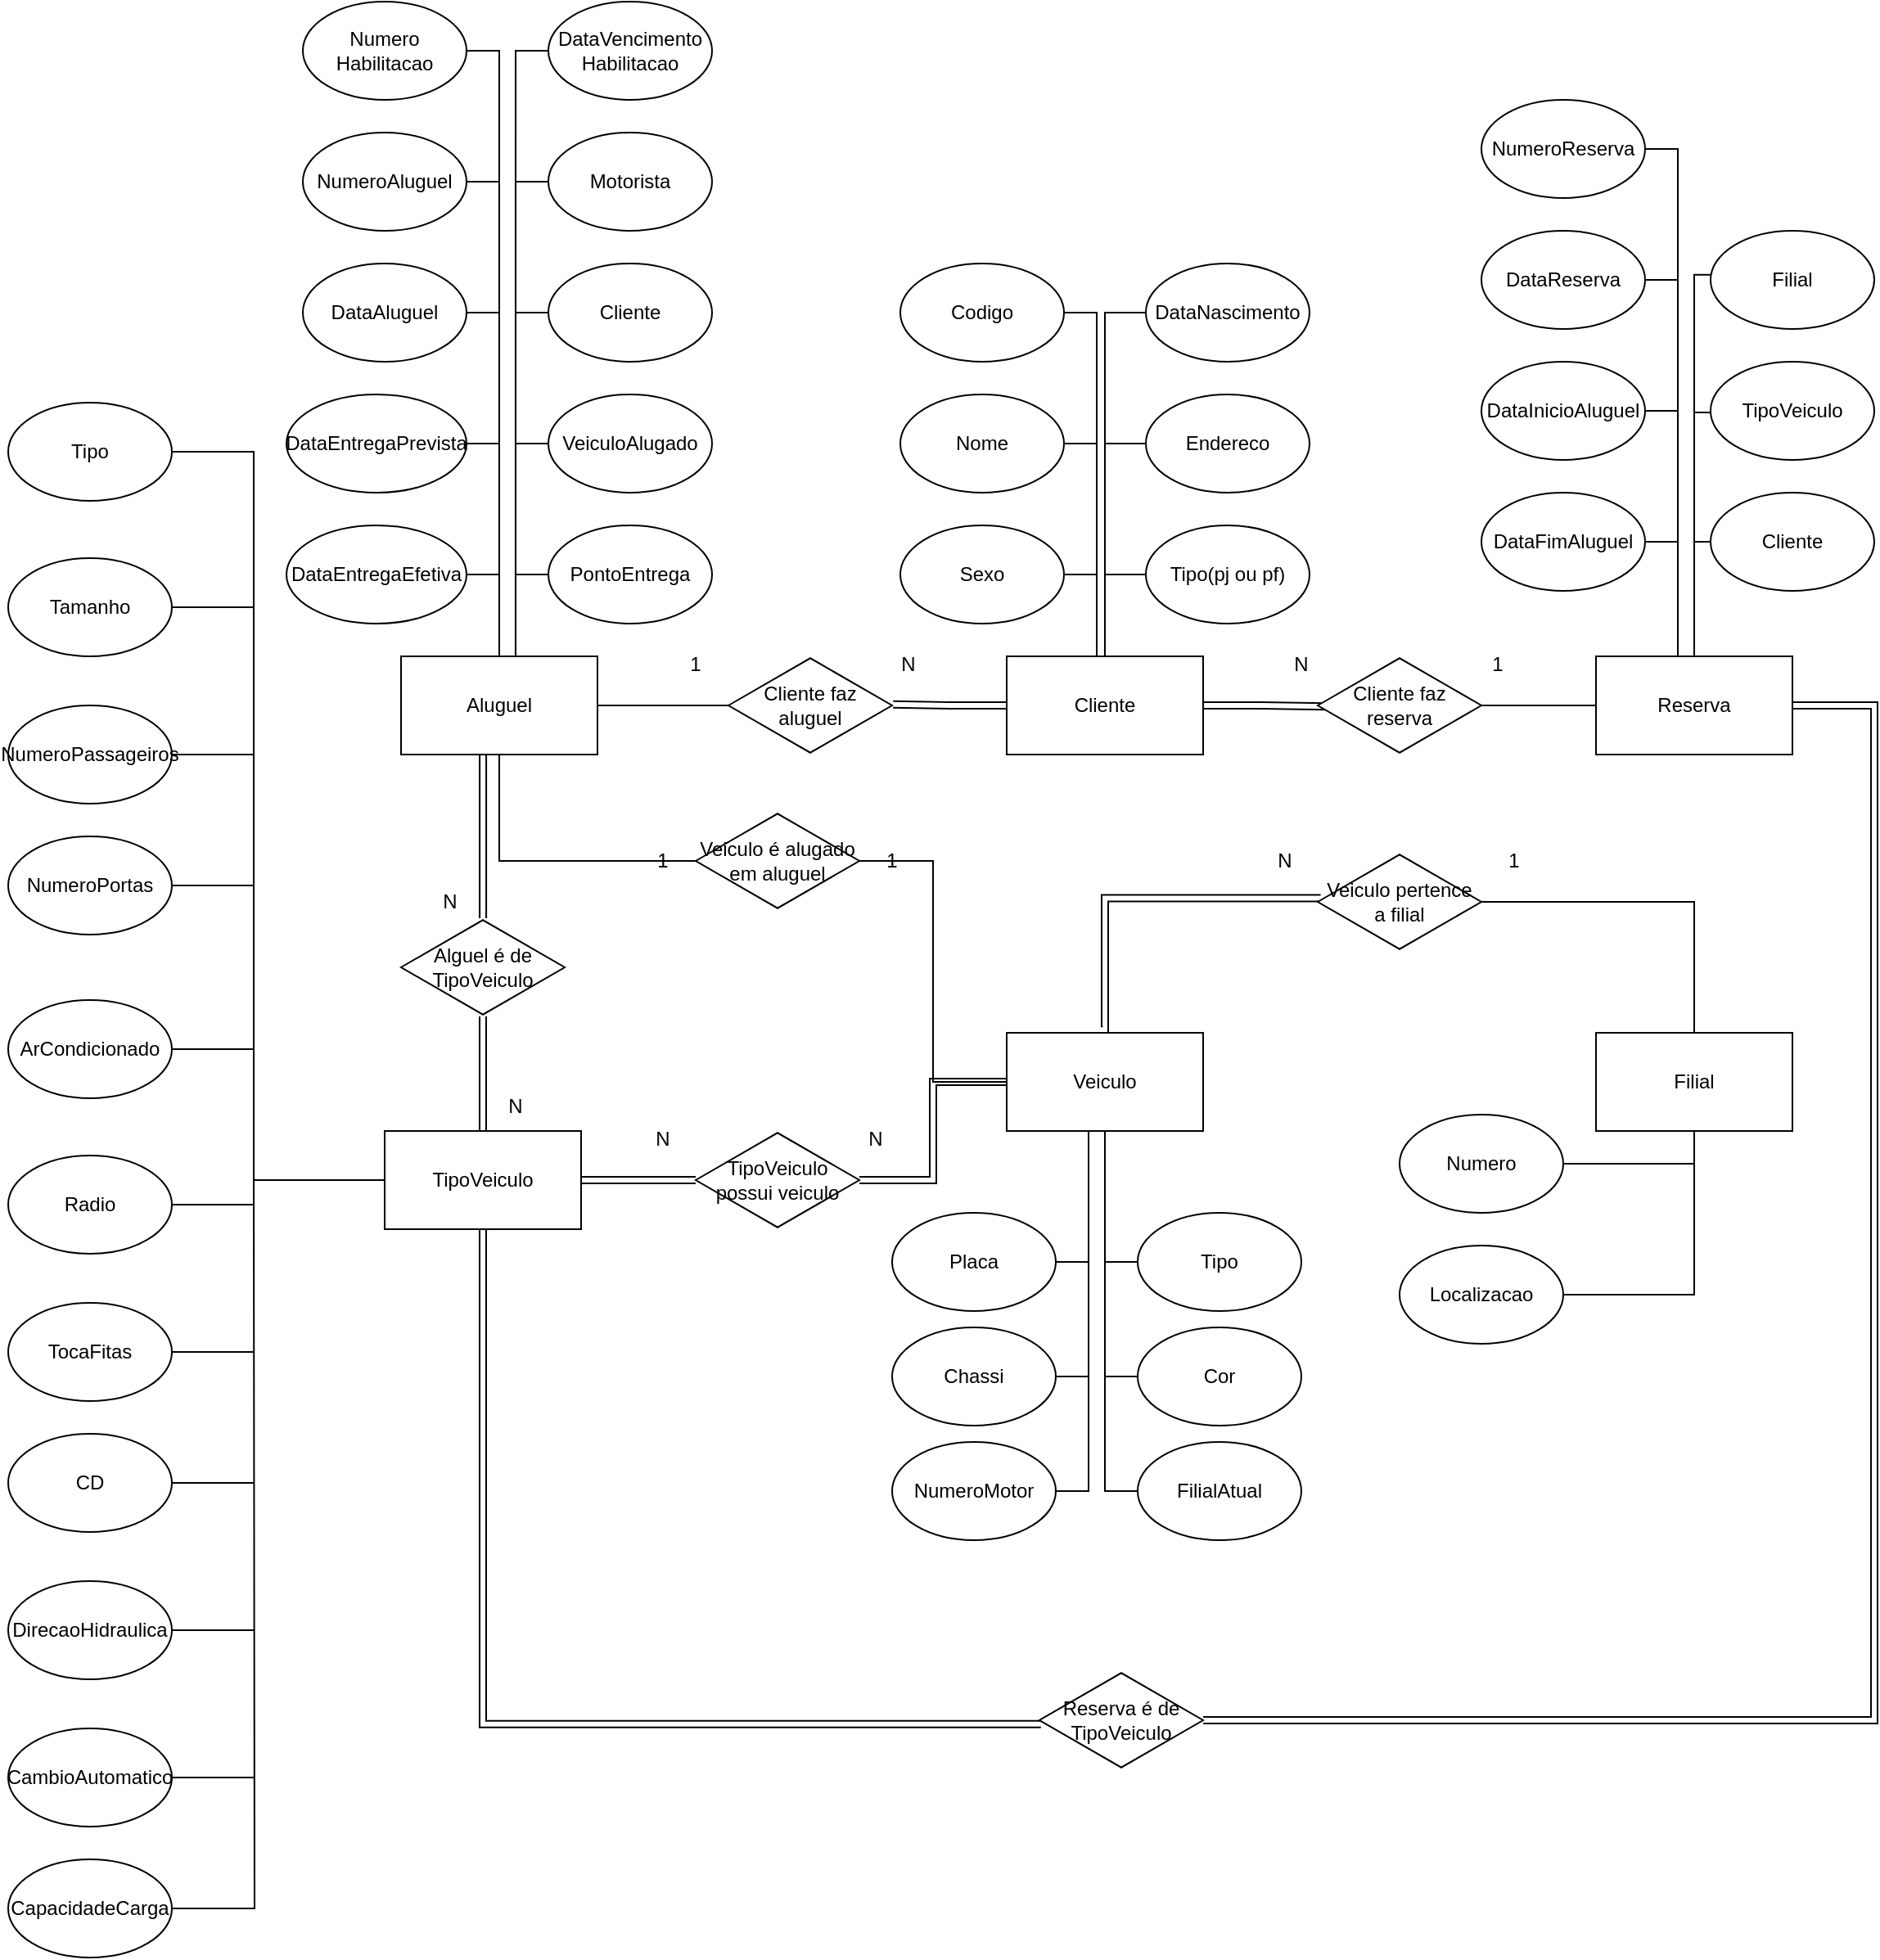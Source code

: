 <mxfile version="21.6.6" type="github">
  <diagram id="C5RBs43oDa-KdzZeNtuy" name="Page-1">
    <mxGraphModel dx="5266" dy="3061" grid="1" gridSize="10" guides="1" tooltips="1" connect="1" arrows="1" fold="1" page="1" pageScale="1" pageWidth="1169" pageHeight="827" math="0" shadow="0">
      <root>
        <mxCell id="WIyWlLk6GJQsqaUBKTNV-0" />
        <mxCell id="WIyWlLk6GJQsqaUBKTNV-1" parent="WIyWlLk6GJQsqaUBKTNV-0" />
        <mxCell id="9GJHesz0LtEHOZd1gxFE-13" style="edgeStyle=orthogonalEdgeStyle;rounded=0;orthogonalLoop=1;jettySize=auto;html=1;exitX=0;exitY=0.5;exitDx=0;exitDy=0;entryX=1.006;entryY=0.49;entryDx=0;entryDy=0;entryPerimeter=0;shape=link;" edge="1" parent="WIyWlLk6GJQsqaUBKTNV-1" source="9GJHesz0LtEHOZd1gxFE-0" target="9GJHesz0LtEHOZd1gxFE-7">
          <mxGeometry relative="1" as="geometry" />
        </mxCell>
        <mxCell id="9GJHesz0LtEHOZd1gxFE-17" style="edgeStyle=orthogonalEdgeStyle;rounded=0;orthogonalLoop=1;jettySize=auto;html=1;entryX=0.054;entryY=0.51;entryDx=0;entryDy=0;entryPerimeter=0;shape=link;" edge="1" parent="WIyWlLk6GJQsqaUBKTNV-1" source="9GJHesz0LtEHOZd1gxFE-0" target="9GJHesz0LtEHOZd1gxFE-8">
          <mxGeometry relative="1" as="geometry" />
        </mxCell>
        <mxCell id="9GJHesz0LtEHOZd1gxFE-27" style="edgeStyle=orthogonalEdgeStyle;rounded=0;orthogonalLoop=1;jettySize=auto;html=1;exitX=0.25;exitY=0;exitDx=0;exitDy=0;entryX=1;entryY=0.5;entryDx=0;entryDy=0;endArrow=none;endFill=0;" edge="1" parent="WIyWlLk6GJQsqaUBKTNV-1" source="9GJHesz0LtEHOZd1gxFE-0" target="9GJHesz0LtEHOZd1gxFE-26">
          <mxGeometry relative="1" as="geometry">
            <Array as="points">
              <mxPoint x="635" y="-290" />
              <mxPoint x="635" y="-500" />
            </Array>
          </mxGeometry>
        </mxCell>
        <mxCell id="9GJHesz0LtEHOZd1gxFE-32" style="edgeStyle=orthogonalEdgeStyle;rounded=0;orthogonalLoop=1;jettySize=auto;html=1;entryX=0;entryY=0.5;entryDx=0;entryDy=0;endArrow=none;endFill=0;" edge="1" parent="WIyWlLk6GJQsqaUBKTNV-1" source="9GJHesz0LtEHOZd1gxFE-0" target="9GJHesz0LtEHOZd1gxFE-24">
          <mxGeometry relative="1" as="geometry" />
        </mxCell>
        <mxCell id="9GJHesz0LtEHOZd1gxFE-0" value="Cliente" style="rounded=0;whiteSpace=wrap;html=1;" vertex="1" parent="WIyWlLk6GJQsqaUBKTNV-1">
          <mxGeometry x="580" y="-290" width="120" height="60" as="geometry" />
        </mxCell>
        <mxCell id="9GJHesz0LtEHOZd1gxFE-69" style="edgeStyle=orthogonalEdgeStyle;rounded=0;orthogonalLoop=1;jettySize=auto;html=1;entryX=0.018;entryY=0.462;entryDx=0;entryDy=0;entryPerimeter=0;exitX=0.489;exitY=-0.032;exitDx=0;exitDy=0;exitPerimeter=0;shape=link;" edge="1" parent="WIyWlLk6GJQsqaUBKTNV-1" source="9GJHesz0LtEHOZd1gxFE-1" target="9GJHesz0LtEHOZd1gxFE-68">
          <mxGeometry relative="1" as="geometry">
            <Array as="points">
              <mxPoint x="640" y="-62" />
              <mxPoint x="640" y="-142" />
            </Array>
          </mxGeometry>
        </mxCell>
        <mxCell id="9GJHesz0LtEHOZd1gxFE-127" style="edgeStyle=orthogonalEdgeStyle;rounded=0;orthogonalLoop=1;jettySize=auto;html=1;entryX=1;entryY=0.5;entryDx=0;entryDy=0;endArrow=none;endFill=0;" edge="1" parent="WIyWlLk6GJQsqaUBKTNV-1" source="9GJHesz0LtEHOZd1gxFE-1" target="9GJHesz0LtEHOZd1gxFE-124">
          <mxGeometry relative="1" as="geometry">
            <mxPoint x="640" y="220" as="targetPoint" />
            <Array as="points">
              <mxPoint x="630" y="220" />
            </Array>
          </mxGeometry>
        </mxCell>
        <mxCell id="9GJHesz0LtEHOZd1gxFE-128" style="edgeStyle=orthogonalEdgeStyle;rounded=0;orthogonalLoop=1;jettySize=auto;html=1;entryX=0;entryY=0.5;entryDx=0;entryDy=0;endArrow=none;endFill=0;" edge="1" parent="WIyWlLk6GJQsqaUBKTNV-1" source="9GJHesz0LtEHOZd1gxFE-1" target="9GJHesz0LtEHOZd1gxFE-126">
          <mxGeometry relative="1" as="geometry" />
        </mxCell>
        <mxCell id="9GJHesz0LtEHOZd1gxFE-1" value="Veiculo" style="rounded=0;whiteSpace=wrap;html=1;" vertex="1" parent="WIyWlLk6GJQsqaUBKTNV-1">
          <mxGeometry x="580" y="-60" width="120" height="60" as="geometry" />
        </mxCell>
        <mxCell id="9GJHesz0LtEHOZd1gxFE-89" style="edgeStyle=orthogonalEdgeStyle;rounded=0;orthogonalLoop=1;jettySize=auto;html=1;entryX=0.009;entryY=0.54;entryDx=0;entryDy=0;entryPerimeter=0;shape=link;" edge="1" parent="WIyWlLk6GJQsqaUBKTNV-1" source="9GJHesz0LtEHOZd1gxFE-2" target="9GJHesz0LtEHOZd1gxFE-88">
          <mxGeometry relative="1" as="geometry">
            <Array as="points">
              <mxPoint x="260" y="362" />
            </Array>
          </mxGeometry>
        </mxCell>
        <mxCell id="9GJHesz0LtEHOZd1gxFE-2" value="TipoVeiculo" style="rounded=0;whiteSpace=wrap;html=1;" vertex="1" parent="WIyWlLk6GJQsqaUBKTNV-1">
          <mxGeometry x="200" width="120" height="60" as="geometry" />
        </mxCell>
        <mxCell id="9GJHesz0LtEHOZd1gxFE-3" value="Filial" style="rounded=0;whiteSpace=wrap;html=1;" vertex="1" parent="WIyWlLk6GJQsqaUBKTNV-1">
          <mxGeometry x="940" y="-60" width="120" height="60" as="geometry" />
        </mxCell>
        <mxCell id="9GJHesz0LtEHOZd1gxFE-57" style="edgeStyle=orthogonalEdgeStyle;rounded=0;orthogonalLoop=1;jettySize=auto;html=1;entryX=1;entryY=0.5;entryDx=0;entryDy=0;endArrow=none;endFill=0;" edge="1" parent="WIyWlLk6GJQsqaUBKTNV-1" source="9GJHesz0LtEHOZd1gxFE-4" target="9GJHesz0LtEHOZd1gxFE-64">
          <mxGeometry relative="1" as="geometry" />
        </mxCell>
        <mxCell id="9GJHesz0LtEHOZd1gxFE-58" style="edgeStyle=orthogonalEdgeStyle;rounded=0;orthogonalLoop=1;jettySize=auto;html=1;endArrow=none;endFill=0;entryX=0;entryY=0.5;entryDx=0;entryDy=0;" edge="1" parent="WIyWlLk6GJQsqaUBKTNV-1" source="9GJHesz0LtEHOZd1gxFE-4" target="9GJHesz0LtEHOZd1gxFE-63">
          <mxGeometry relative="1" as="geometry">
            <mxPoint x="290" y="-580" as="targetPoint" />
            <Array as="points">
              <mxPoint x="280" y="-660" />
            </Array>
          </mxGeometry>
        </mxCell>
        <mxCell id="9GJHesz0LtEHOZd1gxFE-4" value="Aluguel" style="rounded=0;whiteSpace=wrap;html=1;" vertex="1" parent="WIyWlLk6GJQsqaUBKTNV-1">
          <mxGeometry x="210" y="-290" width="120" height="60" as="geometry" />
        </mxCell>
        <mxCell id="9GJHesz0LtEHOZd1gxFE-102" style="edgeStyle=orthogonalEdgeStyle;rounded=0;orthogonalLoop=1;jettySize=auto;html=1;entryX=0.002;entryY=0.448;entryDx=0;entryDy=0;entryPerimeter=0;endArrow=none;endFill=0;" edge="1" parent="WIyWlLk6GJQsqaUBKTNV-1" source="9GJHesz0LtEHOZd1gxFE-5" target="9GJHesz0LtEHOZd1gxFE-97">
          <mxGeometry relative="1" as="geometry">
            <Array as="points">
              <mxPoint x="1000" y="-523" />
            </Array>
          </mxGeometry>
        </mxCell>
        <mxCell id="9GJHesz0LtEHOZd1gxFE-103" style="edgeStyle=orthogonalEdgeStyle;rounded=0;orthogonalLoop=1;jettySize=auto;html=1;entryX=1;entryY=0.5;entryDx=0;entryDy=0;endArrow=none;endFill=0;" edge="1" parent="WIyWlLk6GJQsqaUBKTNV-1" source="9GJHesz0LtEHOZd1gxFE-5" target="9GJHesz0LtEHOZd1gxFE-101">
          <mxGeometry relative="1" as="geometry">
            <Array as="points">
              <mxPoint x="990" y="-600" />
            </Array>
          </mxGeometry>
        </mxCell>
        <mxCell id="9GJHesz0LtEHOZd1gxFE-5" value="Reserva" style="rounded=0;whiteSpace=wrap;html=1;" vertex="1" parent="WIyWlLk6GJQsqaUBKTNV-1">
          <mxGeometry x="940" y="-290" width="120" height="60" as="geometry" />
        </mxCell>
        <mxCell id="9GJHesz0LtEHOZd1gxFE-14" style="edgeStyle=orthogonalEdgeStyle;rounded=0;orthogonalLoop=1;jettySize=auto;html=1;entryX=1;entryY=0.5;entryDx=0;entryDy=0;endArrow=none;endFill=0;" edge="1" parent="WIyWlLk6GJQsqaUBKTNV-1" source="9GJHesz0LtEHOZd1gxFE-7" target="9GJHesz0LtEHOZd1gxFE-4">
          <mxGeometry relative="1" as="geometry" />
        </mxCell>
        <mxCell id="9GJHesz0LtEHOZd1gxFE-7" value="Cliente faz aluguel" style="html=1;whiteSpace=wrap;aspect=fixed;shape=isoRectangle;" vertex="1" parent="WIyWlLk6GJQsqaUBKTNV-1">
          <mxGeometry x="410" y="-290" width="100" height="60" as="geometry" />
        </mxCell>
        <mxCell id="9GJHesz0LtEHOZd1gxFE-18" style="edgeStyle=orthogonalEdgeStyle;rounded=0;orthogonalLoop=1;jettySize=auto;html=1;entryX=0;entryY=0.5;entryDx=0;entryDy=0;endArrow=none;endFill=0;" edge="1" parent="WIyWlLk6GJQsqaUBKTNV-1" source="9GJHesz0LtEHOZd1gxFE-8" target="9GJHesz0LtEHOZd1gxFE-5">
          <mxGeometry relative="1" as="geometry" />
        </mxCell>
        <mxCell id="9GJHesz0LtEHOZd1gxFE-8" value="Cliente faz reserva" style="html=1;whiteSpace=wrap;aspect=fixed;shape=isoRectangle;" vertex="1" parent="WIyWlLk6GJQsqaUBKTNV-1">
          <mxGeometry x="770" y="-290" width="100" height="60" as="geometry" />
        </mxCell>
        <mxCell id="9GJHesz0LtEHOZd1gxFE-73" style="edgeStyle=orthogonalEdgeStyle;rounded=0;orthogonalLoop=1;jettySize=auto;html=1;entryX=0;entryY=0.5;entryDx=0;entryDy=0;endArrow=none;endFill=0;" edge="1" parent="WIyWlLk6GJQsqaUBKTNV-1" source="9GJHesz0LtEHOZd1gxFE-10" target="9GJHesz0LtEHOZd1gxFE-1">
          <mxGeometry relative="1" as="geometry" />
        </mxCell>
        <mxCell id="9GJHesz0LtEHOZd1gxFE-74" style="edgeStyle=orthogonalEdgeStyle;rounded=0;orthogonalLoop=1;jettySize=auto;html=1;entryX=0.5;entryY=1;entryDx=0;entryDy=0;endArrow=none;endFill=0;" edge="1" parent="WIyWlLk6GJQsqaUBKTNV-1" source="9GJHesz0LtEHOZd1gxFE-10" target="9GJHesz0LtEHOZd1gxFE-4">
          <mxGeometry relative="1" as="geometry" />
        </mxCell>
        <mxCell id="9GJHesz0LtEHOZd1gxFE-10" value="Veiculo é alugado em aluguel" style="html=1;whiteSpace=wrap;aspect=fixed;shape=isoRectangle;" vertex="1" parent="WIyWlLk6GJQsqaUBKTNV-1">
          <mxGeometry x="390" y="-195" width="100" height="60" as="geometry" />
        </mxCell>
        <mxCell id="9GJHesz0LtEHOZd1gxFE-15" value="N" style="text;html=1;strokeColor=none;fillColor=none;align=center;verticalAlign=middle;whiteSpace=wrap;rounded=0;" vertex="1" parent="WIyWlLk6GJQsqaUBKTNV-1">
          <mxGeometry x="490" y="-300" width="60" height="30" as="geometry" />
        </mxCell>
        <mxCell id="9GJHesz0LtEHOZd1gxFE-16" value="1" style="text;html=1;strokeColor=none;fillColor=none;align=center;verticalAlign=middle;whiteSpace=wrap;rounded=0;" vertex="1" parent="WIyWlLk6GJQsqaUBKTNV-1">
          <mxGeometry x="360" y="-300" width="60" height="30" as="geometry" />
        </mxCell>
        <mxCell id="9GJHesz0LtEHOZd1gxFE-19" value="N" style="text;html=1;strokeColor=none;fillColor=none;align=center;verticalAlign=middle;whiteSpace=wrap;rounded=0;" vertex="1" parent="WIyWlLk6GJQsqaUBKTNV-1">
          <mxGeometry x="730" y="-300" width="60" height="30" as="geometry" />
        </mxCell>
        <mxCell id="9GJHesz0LtEHOZd1gxFE-20" value="1" style="text;html=1;strokeColor=none;fillColor=none;align=center;verticalAlign=middle;whiteSpace=wrap;rounded=0;" vertex="1" parent="WIyWlLk6GJQsqaUBKTNV-1">
          <mxGeometry x="850" y="-300" width="60" height="30" as="geometry" />
        </mxCell>
        <mxCell id="9GJHesz0LtEHOZd1gxFE-31" style="edgeStyle=orthogonalEdgeStyle;rounded=0;orthogonalLoop=1;jettySize=auto;html=1;endArrow=none;endFill=0;" edge="1" parent="WIyWlLk6GJQsqaUBKTNV-1" source="9GJHesz0LtEHOZd1gxFE-21">
          <mxGeometry relative="1" as="geometry">
            <mxPoint x="620" y="-340" as="targetPoint" />
          </mxGeometry>
        </mxCell>
        <mxCell id="9GJHesz0LtEHOZd1gxFE-21" value="Sexo" style="ellipse;whiteSpace=wrap;html=1;" vertex="1" parent="WIyWlLk6GJQsqaUBKTNV-1">
          <mxGeometry x="515" y="-370" width="100" height="60" as="geometry" />
        </mxCell>
        <mxCell id="9GJHesz0LtEHOZd1gxFE-34" style="edgeStyle=orthogonalEdgeStyle;rounded=0;orthogonalLoop=1;jettySize=auto;html=1;endArrow=none;endFill=0;" edge="1" parent="WIyWlLk6GJQsqaUBKTNV-1" source="9GJHesz0LtEHOZd1gxFE-22">
          <mxGeometry relative="1" as="geometry">
            <mxPoint x="640.0" y="-340" as="targetPoint" />
          </mxGeometry>
        </mxCell>
        <mxCell id="9GJHesz0LtEHOZd1gxFE-22" value="Tipo(pj ou pf)" style="ellipse;whiteSpace=wrap;html=1;" vertex="1" parent="WIyWlLk6GJQsqaUBKTNV-1">
          <mxGeometry x="665" y="-370" width="100" height="60" as="geometry" />
        </mxCell>
        <mxCell id="9GJHesz0LtEHOZd1gxFE-33" style="edgeStyle=orthogonalEdgeStyle;rounded=0;orthogonalLoop=1;jettySize=auto;html=1;endArrow=none;endFill=0;" edge="1" parent="WIyWlLk6GJQsqaUBKTNV-1" source="9GJHesz0LtEHOZd1gxFE-23">
          <mxGeometry relative="1" as="geometry">
            <mxPoint x="640.0" y="-420" as="targetPoint" />
          </mxGeometry>
        </mxCell>
        <mxCell id="9GJHesz0LtEHOZd1gxFE-23" value="Endereco" style="ellipse;whiteSpace=wrap;html=1;" vertex="1" parent="WIyWlLk6GJQsqaUBKTNV-1">
          <mxGeometry x="665" y="-450" width="100" height="60" as="geometry" />
        </mxCell>
        <mxCell id="9GJHesz0LtEHOZd1gxFE-24" value="DataNascimento" style="ellipse;whiteSpace=wrap;html=1;" vertex="1" parent="WIyWlLk6GJQsqaUBKTNV-1">
          <mxGeometry x="665" y="-530" width="100" height="60" as="geometry" />
        </mxCell>
        <mxCell id="9GJHesz0LtEHOZd1gxFE-30" style="edgeStyle=orthogonalEdgeStyle;rounded=0;orthogonalLoop=1;jettySize=auto;html=1;endArrow=none;endFill=0;" edge="1" parent="WIyWlLk6GJQsqaUBKTNV-1" source="9GJHesz0LtEHOZd1gxFE-25">
          <mxGeometry relative="1" as="geometry">
            <mxPoint x="620" y="-420" as="targetPoint" />
          </mxGeometry>
        </mxCell>
        <mxCell id="9GJHesz0LtEHOZd1gxFE-25" value="Nome" style="ellipse;whiteSpace=wrap;html=1;" vertex="1" parent="WIyWlLk6GJQsqaUBKTNV-1">
          <mxGeometry x="515" y="-450" width="100" height="60" as="geometry" />
        </mxCell>
        <mxCell id="9GJHesz0LtEHOZd1gxFE-26" value="Codigo" style="ellipse;whiteSpace=wrap;html=1;" vertex="1" parent="WIyWlLk6GJQsqaUBKTNV-1">
          <mxGeometry x="515" y="-530" width="100" height="60" as="geometry" />
        </mxCell>
        <mxCell id="9GJHesz0LtEHOZd1gxFE-145" style="edgeStyle=orthogonalEdgeStyle;rounded=0;orthogonalLoop=1;jettySize=auto;html=1;endArrow=none;endFill=0;" edge="1" parent="WIyWlLk6GJQsqaUBKTNV-1" source="9GJHesz0LtEHOZd1gxFE-36">
          <mxGeometry relative="1" as="geometry">
            <mxPoint x="120" y="-230" as="targetPoint" />
          </mxGeometry>
        </mxCell>
        <mxCell id="9GJHesz0LtEHOZd1gxFE-36" value="NumeroPassageiros" style="ellipse;whiteSpace=wrap;html=1;" vertex="1" parent="WIyWlLk6GJQsqaUBKTNV-1">
          <mxGeometry x="-30" y="-260" width="100" height="60" as="geometry" />
        </mxCell>
        <mxCell id="9GJHesz0LtEHOZd1gxFE-146" style="edgeStyle=orthogonalEdgeStyle;rounded=0;orthogonalLoop=1;jettySize=auto;html=1;endArrow=none;endFill=0;" edge="1" parent="WIyWlLk6GJQsqaUBKTNV-1" source="9GJHesz0LtEHOZd1gxFE-38">
          <mxGeometry relative="1" as="geometry">
            <mxPoint x="120" y="-150" as="targetPoint" />
          </mxGeometry>
        </mxCell>
        <mxCell id="9GJHesz0LtEHOZd1gxFE-38" value="NumeroPortas" style="ellipse;whiteSpace=wrap;html=1;" vertex="1" parent="WIyWlLk6GJQsqaUBKTNV-1">
          <mxGeometry x="-30" y="-180" width="100" height="60" as="geometry" />
        </mxCell>
        <mxCell id="9GJHesz0LtEHOZd1gxFE-142" style="edgeStyle=orthogonalEdgeStyle;rounded=0;orthogonalLoop=1;jettySize=auto;html=1;entryX=0;entryY=0.5;entryDx=0;entryDy=0;endArrow=none;endFill=0;" edge="1" parent="WIyWlLk6GJQsqaUBKTNV-1" source="9GJHesz0LtEHOZd1gxFE-40" target="9GJHesz0LtEHOZd1gxFE-2">
          <mxGeometry relative="1" as="geometry">
            <Array as="points">
              <mxPoint x="120" y="-415" />
              <mxPoint x="120" y="30" />
            </Array>
          </mxGeometry>
        </mxCell>
        <mxCell id="9GJHesz0LtEHOZd1gxFE-40" value="Tipo" style="ellipse;whiteSpace=wrap;html=1;" vertex="1" parent="WIyWlLk6GJQsqaUBKTNV-1">
          <mxGeometry x="-30" y="-445" width="100" height="60" as="geometry" />
        </mxCell>
        <mxCell id="9GJHesz0LtEHOZd1gxFE-113" style="edgeStyle=orthogonalEdgeStyle;rounded=0;orthogonalLoop=1;jettySize=auto;html=1;entryX=0.5;entryY=1;entryDx=0;entryDy=0;endArrow=none;endFill=0;" edge="1" parent="WIyWlLk6GJQsqaUBKTNV-1" source="9GJHesz0LtEHOZd1gxFE-41" target="9GJHesz0LtEHOZd1gxFE-3">
          <mxGeometry relative="1" as="geometry" />
        </mxCell>
        <mxCell id="9GJHesz0LtEHOZd1gxFE-41" value="Localizacao" style="ellipse;whiteSpace=wrap;html=1;" vertex="1" parent="WIyWlLk6GJQsqaUBKTNV-1">
          <mxGeometry x="820" y="70" width="100" height="60" as="geometry" />
        </mxCell>
        <mxCell id="9GJHesz0LtEHOZd1gxFE-144" style="edgeStyle=orthogonalEdgeStyle;rounded=0;orthogonalLoop=1;jettySize=auto;html=1;endArrow=none;endFill=0;" edge="1" parent="WIyWlLk6GJQsqaUBKTNV-1" source="9GJHesz0LtEHOZd1gxFE-43">
          <mxGeometry relative="1" as="geometry">
            <mxPoint x="120" y="-320" as="targetPoint" />
          </mxGeometry>
        </mxCell>
        <mxCell id="9GJHesz0LtEHOZd1gxFE-43" value="Tamanho" style="ellipse;whiteSpace=wrap;html=1;" vertex="1" parent="WIyWlLk6GJQsqaUBKTNV-1">
          <mxGeometry x="-30" y="-350" width="100" height="60" as="geometry" />
        </mxCell>
        <mxCell id="9GJHesz0LtEHOZd1gxFE-114" style="edgeStyle=orthogonalEdgeStyle;rounded=0;orthogonalLoop=1;jettySize=auto;html=1;endArrow=none;endFill=0;" edge="1" parent="WIyWlLk6GJQsqaUBKTNV-1" source="9GJHesz0LtEHOZd1gxFE-44">
          <mxGeometry relative="1" as="geometry">
            <mxPoint x="1000" y="20" as="targetPoint" />
          </mxGeometry>
        </mxCell>
        <mxCell id="9GJHesz0LtEHOZd1gxFE-44" value="Numero" style="ellipse;whiteSpace=wrap;html=1;" vertex="1" parent="WIyWlLk6GJQsqaUBKTNV-1">
          <mxGeometry x="820" y="-10" width="100" height="60" as="geometry" />
        </mxCell>
        <mxCell id="9GJHesz0LtEHOZd1gxFE-45" style="edgeStyle=orthogonalEdgeStyle;rounded=0;orthogonalLoop=1;jettySize=auto;html=1;endArrow=none;endFill=0;" edge="1" parent="WIyWlLk6GJQsqaUBKTNV-1" source="9GJHesz0LtEHOZd1gxFE-46">
          <mxGeometry relative="1" as="geometry">
            <mxPoint x="255" y="-340" as="targetPoint" />
          </mxGeometry>
        </mxCell>
        <mxCell id="9GJHesz0LtEHOZd1gxFE-46" value="DataEntregaEfetiva" style="ellipse;whiteSpace=wrap;html=1;" vertex="1" parent="WIyWlLk6GJQsqaUBKTNV-1">
          <mxGeometry x="140" y="-370" width="110" height="60" as="geometry" />
        </mxCell>
        <mxCell id="9GJHesz0LtEHOZd1gxFE-59" style="edgeStyle=orthogonalEdgeStyle;rounded=0;orthogonalLoop=1;jettySize=auto;html=1;endArrow=none;endFill=0;" edge="1" parent="WIyWlLk6GJQsqaUBKTNV-1" source="9GJHesz0LtEHOZd1gxFE-48">
          <mxGeometry relative="1" as="geometry">
            <mxPoint x="290" y="-340" as="targetPoint" />
          </mxGeometry>
        </mxCell>
        <mxCell id="9GJHesz0LtEHOZd1gxFE-48" value="PontoEntrega" style="ellipse;whiteSpace=wrap;html=1;" vertex="1" parent="WIyWlLk6GJQsqaUBKTNV-1">
          <mxGeometry x="300" y="-370" width="100" height="60" as="geometry" />
        </mxCell>
        <mxCell id="9GJHesz0LtEHOZd1gxFE-60" style="edgeStyle=orthogonalEdgeStyle;rounded=0;orthogonalLoop=1;jettySize=auto;html=1;endArrow=none;endFill=0;" edge="1" parent="WIyWlLk6GJQsqaUBKTNV-1" source="9GJHesz0LtEHOZd1gxFE-50">
          <mxGeometry relative="1" as="geometry">
            <mxPoint x="290" y="-420" as="targetPoint" />
          </mxGeometry>
        </mxCell>
        <mxCell id="9GJHesz0LtEHOZd1gxFE-50" value="VeiculoAlugado" style="ellipse;whiteSpace=wrap;html=1;" vertex="1" parent="WIyWlLk6GJQsqaUBKTNV-1">
          <mxGeometry x="300" y="-450" width="100" height="60" as="geometry" />
        </mxCell>
        <mxCell id="9GJHesz0LtEHOZd1gxFE-61" style="edgeStyle=orthogonalEdgeStyle;rounded=0;orthogonalLoop=1;jettySize=auto;html=1;endArrow=none;endFill=0;" edge="1" parent="WIyWlLk6GJQsqaUBKTNV-1" source="9GJHesz0LtEHOZd1gxFE-51">
          <mxGeometry relative="1" as="geometry">
            <mxPoint x="290" y="-500" as="targetPoint" />
          </mxGeometry>
        </mxCell>
        <mxCell id="9GJHesz0LtEHOZd1gxFE-51" value="Cliente" style="ellipse;whiteSpace=wrap;html=1;" vertex="1" parent="WIyWlLk6GJQsqaUBKTNV-1">
          <mxGeometry x="300" y="-530" width="100" height="60" as="geometry" />
        </mxCell>
        <mxCell id="9GJHesz0LtEHOZd1gxFE-52" style="edgeStyle=orthogonalEdgeStyle;rounded=0;orthogonalLoop=1;jettySize=auto;html=1;endArrow=none;endFill=0;" edge="1" parent="WIyWlLk6GJQsqaUBKTNV-1" source="9GJHesz0LtEHOZd1gxFE-53">
          <mxGeometry relative="1" as="geometry">
            <mxPoint x="255" y="-420" as="targetPoint" />
          </mxGeometry>
        </mxCell>
        <mxCell id="9GJHesz0LtEHOZd1gxFE-53" value="DataEntregaPrevista" style="ellipse;whiteSpace=wrap;html=1;" vertex="1" parent="WIyWlLk6GJQsqaUBKTNV-1">
          <mxGeometry x="140" y="-450" width="110" height="60" as="geometry" />
        </mxCell>
        <mxCell id="9GJHesz0LtEHOZd1gxFE-62" style="edgeStyle=orthogonalEdgeStyle;rounded=0;orthogonalLoop=1;jettySize=auto;html=1;endArrow=none;endFill=0;" edge="1" parent="WIyWlLk6GJQsqaUBKTNV-1" source="9GJHesz0LtEHOZd1gxFE-54">
          <mxGeometry relative="1" as="geometry">
            <mxPoint x="260" y="-500" as="targetPoint" />
          </mxGeometry>
        </mxCell>
        <mxCell id="9GJHesz0LtEHOZd1gxFE-54" value="DataAluguel" style="ellipse;whiteSpace=wrap;html=1;" vertex="1" parent="WIyWlLk6GJQsqaUBKTNV-1">
          <mxGeometry x="150" y="-530" width="100" height="60" as="geometry" />
        </mxCell>
        <mxCell id="9GJHesz0LtEHOZd1gxFE-66" style="edgeStyle=orthogonalEdgeStyle;rounded=0;orthogonalLoop=1;jettySize=auto;html=1;endArrow=none;endFill=0;" edge="1" parent="WIyWlLk6GJQsqaUBKTNV-1" source="9GJHesz0LtEHOZd1gxFE-55">
          <mxGeometry relative="1" as="geometry">
            <mxPoint x="290" y="-580.0" as="targetPoint" />
          </mxGeometry>
        </mxCell>
        <mxCell id="9GJHesz0LtEHOZd1gxFE-55" value="Motorista" style="ellipse;whiteSpace=wrap;html=1;" vertex="1" parent="WIyWlLk6GJQsqaUBKTNV-1">
          <mxGeometry x="300" y="-610" width="100" height="60" as="geometry" />
        </mxCell>
        <mxCell id="9GJHesz0LtEHOZd1gxFE-67" style="edgeStyle=orthogonalEdgeStyle;rounded=0;orthogonalLoop=1;jettySize=auto;html=1;endArrow=none;endFill=0;" edge="1" parent="WIyWlLk6GJQsqaUBKTNV-1" source="9GJHesz0LtEHOZd1gxFE-56">
          <mxGeometry relative="1" as="geometry">
            <mxPoint x="260" y="-580.0" as="targetPoint" />
          </mxGeometry>
        </mxCell>
        <mxCell id="9GJHesz0LtEHOZd1gxFE-56" value="NumeroAluguel" style="ellipse;whiteSpace=wrap;html=1;" vertex="1" parent="WIyWlLk6GJQsqaUBKTNV-1">
          <mxGeometry x="150" y="-610" width="100" height="60" as="geometry" />
        </mxCell>
        <mxCell id="9GJHesz0LtEHOZd1gxFE-63" value="DataVencimento&lt;br&gt;Habilitacao" style="ellipse;whiteSpace=wrap;html=1;" vertex="1" parent="WIyWlLk6GJQsqaUBKTNV-1">
          <mxGeometry x="300" y="-690" width="100" height="60" as="geometry" />
        </mxCell>
        <mxCell id="9GJHesz0LtEHOZd1gxFE-64" value="Numero&lt;br&gt;Habilitacao" style="ellipse;whiteSpace=wrap;html=1;" vertex="1" parent="WIyWlLk6GJQsqaUBKTNV-1">
          <mxGeometry x="150" y="-690" width="100" height="60" as="geometry" />
        </mxCell>
        <mxCell id="9GJHesz0LtEHOZd1gxFE-65" style="edgeStyle=orthogonalEdgeStyle;rounded=0;orthogonalLoop=1;jettySize=auto;html=1;endArrow=none;endFill=0;entryX=0;entryY=0.5;entryDx=0;entryDy=0;" edge="1" parent="WIyWlLk6GJQsqaUBKTNV-1">
          <mxGeometry relative="1" as="geometry">
            <mxPoint x="279.97" y="-290" as="sourcePoint" />
            <mxPoint x="299.97" y="-660" as="targetPoint" />
            <Array as="points">
              <mxPoint x="280" y="-660" />
            </Array>
          </mxGeometry>
        </mxCell>
        <mxCell id="9GJHesz0LtEHOZd1gxFE-70" style="edgeStyle=orthogonalEdgeStyle;rounded=0;orthogonalLoop=1;jettySize=auto;html=1;entryX=0.5;entryY=0;entryDx=0;entryDy=0;endArrow=none;endFill=0;" edge="1" parent="WIyWlLk6GJQsqaUBKTNV-1" source="9GJHesz0LtEHOZd1gxFE-68" target="9GJHesz0LtEHOZd1gxFE-3">
          <mxGeometry relative="1" as="geometry" />
        </mxCell>
        <mxCell id="9GJHesz0LtEHOZd1gxFE-68" value="Veiculo pertence a filial" style="html=1;whiteSpace=wrap;aspect=fixed;shape=isoRectangle;" vertex="1" parent="WIyWlLk6GJQsqaUBKTNV-1">
          <mxGeometry x="770" y="-170" width="100" height="60" as="geometry" />
        </mxCell>
        <mxCell id="9GJHesz0LtEHOZd1gxFE-71" value="N" style="text;html=1;strokeColor=none;fillColor=none;align=center;verticalAlign=middle;whiteSpace=wrap;rounded=0;" vertex="1" parent="WIyWlLk6GJQsqaUBKTNV-1">
          <mxGeometry x="720" y="-180" width="60" height="30" as="geometry" />
        </mxCell>
        <mxCell id="9GJHesz0LtEHOZd1gxFE-72" value="1" style="text;html=1;strokeColor=none;fillColor=none;align=center;verticalAlign=middle;whiteSpace=wrap;rounded=0;" vertex="1" parent="WIyWlLk6GJQsqaUBKTNV-1">
          <mxGeometry x="860" y="-180" width="60" height="30" as="geometry" />
        </mxCell>
        <mxCell id="9GJHesz0LtEHOZd1gxFE-75" value="1" style="text;html=1;strokeColor=none;fillColor=none;align=center;verticalAlign=middle;whiteSpace=wrap;rounded=0;" vertex="1" parent="WIyWlLk6GJQsqaUBKTNV-1">
          <mxGeometry x="340" y="-180" width="60" height="30" as="geometry" />
        </mxCell>
        <mxCell id="9GJHesz0LtEHOZd1gxFE-76" value="1" style="text;html=1;strokeColor=none;fillColor=none;align=center;verticalAlign=middle;whiteSpace=wrap;rounded=0;" vertex="1" parent="WIyWlLk6GJQsqaUBKTNV-1">
          <mxGeometry x="480" y="-180" width="60" height="30" as="geometry" />
        </mxCell>
        <mxCell id="9GJHesz0LtEHOZd1gxFE-78" style="edgeStyle=orthogonalEdgeStyle;rounded=0;orthogonalLoop=1;jettySize=auto;html=1;shape=link;" edge="1" parent="WIyWlLk6GJQsqaUBKTNV-1" source="9GJHesz0LtEHOZd1gxFE-77" target="9GJHesz0LtEHOZd1gxFE-1">
          <mxGeometry relative="1" as="geometry" />
        </mxCell>
        <mxCell id="9GJHesz0LtEHOZd1gxFE-79" style="edgeStyle=orthogonalEdgeStyle;rounded=0;orthogonalLoop=1;jettySize=auto;html=1;entryX=1;entryY=0.5;entryDx=0;entryDy=0;shape=link;" edge="1" parent="WIyWlLk6GJQsqaUBKTNV-1" source="9GJHesz0LtEHOZd1gxFE-77" target="9GJHesz0LtEHOZd1gxFE-2">
          <mxGeometry relative="1" as="geometry" />
        </mxCell>
        <mxCell id="9GJHesz0LtEHOZd1gxFE-77" value="TipoVeiculo possui veiculo" style="html=1;whiteSpace=wrap;aspect=fixed;shape=isoRectangle;" vertex="1" parent="WIyWlLk6GJQsqaUBKTNV-1">
          <mxGeometry x="390" width="100" height="60" as="geometry" />
        </mxCell>
        <mxCell id="9GJHesz0LtEHOZd1gxFE-80" value="N" style="text;html=1;strokeColor=none;fillColor=none;align=center;verticalAlign=middle;whiteSpace=wrap;rounded=0;" vertex="1" parent="WIyWlLk6GJQsqaUBKTNV-1">
          <mxGeometry x="340" y="-10" width="60" height="30" as="geometry" />
        </mxCell>
        <mxCell id="9GJHesz0LtEHOZd1gxFE-81" value="N" style="text;html=1;strokeColor=none;fillColor=none;align=center;verticalAlign=middle;whiteSpace=wrap;rounded=0;" vertex="1" parent="WIyWlLk6GJQsqaUBKTNV-1">
          <mxGeometry x="470" y="-10" width="60" height="30" as="geometry" />
        </mxCell>
        <mxCell id="9GJHesz0LtEHOZd1gxFE-83" style="edgeStyle=orthogonalEdgeStyle;rounded=0;orthogonalLoop=1;jettySize=auto;html=1;entryX=0.417;entryY=1;entryDx=0;entryDy=0;entryPerimeter=0;shape=link;" edge="1" parent="WIyWlLk6GJQsqaUBKTNV-1" source="9GJHesz0LtEHOZd1gxFE-82" target="9GJHesz0LtEHOZd1gxFE-4">
          <mxGeometry relative="1" as="geometry" />
        </mxCell>
        <mxCell id="9GJHesz0LtEHOZd1gxFE-84" style="edgeStyle=orthogonalEdgeStyle;rounded=0;orthogonalLoop=1;jettySize=auto;html=1;shape=link;" edge="1" parent="WIyWlLk6GJQsqaUBKTNV-1" source="9GJHesz0LtEHOZd1gxFE-82" target="9GJHesz0LtEHOZd1gxFE-2">
          <mxGeometry relative="1" as="geometry" />
        </mxCell>
        <mxCell id="9GJHesz0LtEHOZd1gxFE-82" value="Alguel é de TipoVeiculo" style="html=1;whiteSpace=wrap;aspect=fixed;shape=isoRectangle;" vertex="1" parent="WIyWlLk6GJQsqaUBKTNV-1">
          <mxGeometry x="210" y="-130" width="100" height="60" as="geometry" />
        </mxCell>
        <mxCell id="9GJHesz0LtEHOZd1gxFE-85" value="N" style="text;html=1;strokeColor=none;fillColor=none;align=center;verticalAlign=middle;whiteSpace=wrap;rounded=0;" vertex="1" parent="WIyWlLk6GJQsqaUBKTNV-1">
          <mxGeometry x="210" y="-155" width="60" height="30" as="geometry" />
        </mxCell>
        <mxCell id="9GJHesz0LtEHOZd1gxFE-86" value="N" style="text;html=1;strokeColor=none;fillColor=none;align=center;verticalAlign=middle;whiteSpace=wrap;rounded=0;" vertex="1" parent="WIyWlLk6GJQsqaUBKTNV-1">
          <mxGeometry x="250" y="-30" width="60" height="30" as="geometry" />
        </mxCell>
        <mxCell id="9GJHesz0LtEHOZd1gxFE-90" style="edgeStyle=orthogonalEdgeStyle;rounded=0;orthogonalLoop=1;jettySize=auto;html=1;entryX=1;entryY=0.5;entryDx=0;entryDy=0;shape=link;" edge="1" parent="WIyWlLk6GJQsqaUBKTNV-1" source="9GJHesz0LtEHOZd1gxFE-88" target="9GJHesz0LtEHOZd1gxFE-5">
          <mxGeometry relative="1" as="geometry">
            <Array as="points">
              <mxPoint x="1110" y="360" />
              <mxPoint x="1110" y="-260" />
            </Array>
          </mxGeometry>
        </mxCell>
        <mxCell id="9GJHesz0LtEHOZd1gxFE-88" value="Reserva é de TipoVeiculo" style="html=1;whiteSpace=wrap;aspect=fixed;shape=isoRectangle;" vertex="1" parent="WIyWlLk6GJQsqaUBKTNV-1">
          <mxGeometry x="600" y="330" width="100" height="60" as="geometry" />
        </mxCell>
        <mxCell id="9GJHesz0LtEHOZd1gxFE-106" style="edgeStyle=orthogonalEdgeStyle;rounded=0;orthogonalLoop=1;jettySize=auto;html=1;endArrow=none;endFill=0;" edge="1" parent="WIyWlLk6GJQsqaUBKTNV-1" source="9GJHesz0LtEHOZd1gxFE-92">
          <mxGeometry relative="1" as="geometry">
            <mxPoint x="980" y="-360" as="targetPoint" />
          </mxGeometry>
        </mxCell>
        <mxCell id="9GJHesz0LtEHOZd1gxFE-92" value="DataFimAluguel" style="ellipse;whiteSpace=wrap;html=1;" vertex="1" parent="WIyWlLk6GJQsqaUBKTNV-1">
          <mxGeometry x="870" y="-390" width="100" height="60" as="geometry" />
        </mxCell>
        <mxCell id="9GJHesz0LtEHOZd1gxFE-108" value="" style="edgeStyle=orthogonalEdgeStyle;rounded=0;orthogonalLoop=1;jettySize=auto;html=1;endArrow=none;endFill=0;" edge="1" parent="WIyWlLk6GJQsqaUBKTNV-1" source="9GJHesz0LtEHOZd1gxFE-94">
          <mxGeometry relative="1" as="geometry">
            <mxPoint x="1000" y="-360" as="targetPoint" />
            <Array as="points">
              <mxPoint x="1000" y="-360" />
              <mxPoint x="1000" y="-360" />
            </Array>
          </mxGeometry>
        </mxCell>
        <mxCell id="9GJHesz0LtEHOZd1gxFE-94" value="Cliente" style="ellipse;whiteSpace=wrap;html=1;" vertex="1" parent="WIyWlLk6GJQsqaUBKTNV-1">
          <mxGeometry x="1010" y="-390" width="100" height="60" as="geometry" />
        </mxCell>
        <mxCell id="9GJHesz0LtEHOZd1gxFE-111" style="edgeStyle=orthogonalEdgeStyle;rounded=0;orthogonalLoop=1;jettySize=auto;html=1;endArrow=none;endFill=0;" edge="1" parent="WIyWlLk6GJQsqaUBKTNV-1" source="9GJHesz0LtEHOZd1gxFE-96">
          <mxGeometry relative="1" as="geometry">
            <mxPoint x="1000" y="-440" as="targetPoint" />
            <Array as="points">
              <mxPoint x="1041" y="-440" />
              <mxPoint x="1041" y="-439" />
              <mxPoint x="1000" y="-439" />
            </Array>
          </mxGeometry>
        </mxCell>
        <mxCell id="9GJHesz0LtEHOZd1gxFE-96" value="TipoVeiculo " style="ellipse;whiteSpace=wrap;html=1;" vertex="1" parent="WIyWlLk6GJQsqaUBKTNV-1">
          <mxGeometry x="1010" y="-470" width="100" height="60" as="geometry" />
        </mxCell>
        <mxCell id="9GJHesz0LtEHOZd1gxFE-97" value="Filial" style="ellipse;whiteSpace=wrap;html=1;" vertex="1" parent="WIyWlLk6GJQsqaUBKTNV-1">
          <mxGeometry x="1010" y="-550" width="100" height="60" as="geometry" />
        </mxCell>
        <mxCell id="9GJHesz0LtEHOZd1gxFE-105" style="edgeStyle=orthogonalEdgeStyle;rounded=0;orthogonalLoop=1;jettySize=auto;html=1;endArrow=none;endFill=0;" edge="1" parent="WIyWlLk6GJQsqaUBKTNV-1" source="9GJHesz0LtEHOZd1gxFE-99">
          <mxGeometry relative="1" as="geometry">
            <mxPoint x="980" y="-440.0" as="targetPoint" />
          </mxGeometry>
        </mxCell>
        <mxCell id="9GJHesz0LtEHOZd1gxFE-99" value="DataInicioAluguel" style="ellipse;whiteSpace=wrap;html=1;" vertex="1" parent="WIyWlLk6GJQsqaUBKTNV-1">
          <mxGeometry x="870" y="-470" width="100" height="60" as="geometry" />
        </mxCell>
        <mxCell id="9GJHesz0LtEHOZd1gxFE-104" style="edgeStyle=orthogonalEdgeStyle;rounded=0;orthogonalLoop=1;jettySize=auto;html=1;endArrow=none;endFill=0;" edge="1" parent="WIyWlLk6GJQsqaUBKTNV-1" source="9GJHesz0LtEHOZd1gxFE-100">
          <mxGeometry relative="1" as="geometry">
            <mxPoint x="980" y="-520" as="targetPoint" />
          </mxGeometry>
        </mxCell>
        <mxCell id="9GJHesz0LtEHOZd1gxFE-100" value="DataReserva" style="ellipse;whiteSpace=wrap;html=1;" vertex="1" parent="WIyWlLk6GJQsqaUBKTNV-1">
          <mxGeometry x="870" y="-550" width="100" height="60" as="geometry" />
        </mxCell>
        <mxCell id="9GJHesz0LtEHOZd1gxFE-101" value="NumeroReserva" style="ellipse;whiteSpace=wrap;html=1;" vertex="1" parent="WIyWlLk6GJQsqaUBKTNV-1">
          <mxGeometry x="870" y="-630" width="100" height="60" as="geometry" />
        </mxCell>
        <mxCell id="9GJHesz0LtEHOZd1gxFE-134" style="edgeStyle=orthogonalEdgeStyle;rounded=0;orthogonalLoop=1;jettySize=auto;html=1;endArrow=none;endFill=0;" edge="1" parent="WIyWlLk6GJQsqaUBKTNV-1" source="9GJHesz0LtEHOZd1gxFE-116">
          <mxGeometry relative="1" as="geometry">
            <mxPoint x="630" y="80" as="targetPoint" />
          </mxGeometry>
        </mxCell>
        <mxCell id="9GJHesz0LtEHOZd1gxFE-116" value="Placa" style="ellipse;whiteSpace=wrap;html=1;" vertex="1" parent="WIyWlLk6GJQsqaUBKTNV-1">
          <mxGeometry x="510" y="50" width="100" height="60" as="geometry" />
        </mxCell>
        <mxCell id="9GJHesz0LtEHOZd1gxFE-132" style="edgeStyle=orthogonalEdgeStyle;rounded=0;orthogonalLoop=1;jettySize=auto;html=1;endArrow=none;endFill=0;" edge="1" parent="WIyWlLk6GJQsqaUBKTNV-1" source="9GJHesz0LtEHOZd1gxFE-118">
          <mxGeometry relative="1" as="geometry">
            <mxPoint x="640" y="80" as="targetPoint" />
          </mxGeometry>
        </mxCell>
        <mxCell id="9GJHesz0LtEHOZd1gxFE-118" value="Tipo" style="ellipse;whiteSpace=wrap;html=1;" vertex="1" parent="WIyWlLk6GJQsqaUBKTNV-1">
          <mxGeometry x="660" y="50" width="100" height="60" as="geometry" />
        </mxCell>
        <mxCell id="9GJHesz0LtEHOZd1gxFE-133" style="edgeStyle=orthogonalEdgeStyle;rounded=0;orthogonalLoop=1;jettySize=auto;html=1;endArrow=none;endFill=0;" edge="1" parent="WIyWlLk6GJQsqaUBKTNV-1" source="9GJHesz0LtEHOZd1gxFE-120">
          <mxGeometry relative="1" as="geometry">
            <mxPoint x="630" y="150" as="targetPoint" />
          </mxGeometry>
        </mxCell>
        <mxCell id="9GJHesz0LtEHOZd1gxFE-120" value="Chassi" style="ellipse;whiteSpace=wrap;html=1;" vertex="1" parent="WIyWlLk6GJQsqaUBKTNV-1">
          <mxGeometry x="510" y="120" width="100" height="60" as="geometry" />
        </mxCell>
        <mxCell id="9GJHesz0LtEHOZd1gxFE-130" style="edgeStyle=orthogonalEdgeStyle;rounded=0;orthogonalLoop=1;jettySize=auto;html=1;endArrow=none;endFill=0;" edge="1" parent="WIyWlLk6GJQsqaUBKTNV-1" source="9GJHesz0LtEHOZd1gxFE-122">
          <mxGeometry relative="1" as="geometry">
            <mxPoint x="640" y="150" as="targetPoint" />
          </mxGeometry>
        </mxCell>
        <mxCell id="9GJHesz0LtEHOZd1gxFE-122" value="Cor" style="ellipse;whiteSpace=wrap;html=1;" vertex="1" parent="WIyWlLk6GJQsqaUBKTNV-1">
          <mxGeometry x="660" y="120" width="100" height="60" as="geometry" />
        </mxCell>
        <mxCell id="9GJHesz0LtEHOZd1gxFE-124" value="NumeroMotor" style="ellipse;whiteSpace=wrap;html=1;" vertex="1" parent="WIyWlLk6GJQsqaUBKTNV-1">
          <mxGeometry x="510" y="190" width="100" height="60" as="geometry" />
        </mxCell>
        <mxCell id="9GJHesz0LtEHOZd1gxFE-126" value="FilialAtual" style="ellipse;whiteSpace=wrap;html=1;" vertex="1" parent="WIyWlLk6GJQsqaUBKTNV-1">
          <mxGeometry x="660" y="190" width="100" height="60" as="geometry" />
        </mxCell>
        <mxCell id="9GJHesz0LtEHOZd1gxFE-149" style="edgeStyle=orthogonalEdgeStyle;rounded=0;orthogonalLoop=1;jettySize=auto;html=1;endArrow=none;endFill=0;" edge="1" parent="WIyWlLk6GJQsqaUBKTNV-1" source="9GJHesz0LtEHOZd1gxFE-135">
          <mxGeometry relative="1" as="geometry">
            <mxPoint x="120" y="135" as="targetPoint" />
          </mxGeometry>
        </mxCell>
        <mxCell id="9GJHesz0LtEHOZd1gxFE-135" value="TocaFitas" style="ellipse;whiteSpace=wrap;html=1;" vertex="1" parent="WIyWlLk6GJQsqaUBKTNV-1">
          <mxGeometry x="-30" y="105" width="100" height="60" as="geometry" />
        </mxCell>
        <mxCell id="9GJHesz0LtEHOZd1gxFE-150" style="edgeStyle=orthogonalEdgeStyle;rounded=0;orthogonalLoop=1;jettySize=auto;html=1;endArrow=none;endFill=0;" edge="1" parent="WIyWlLk6GJQsqaUBKTNV-1" source="9GJHesz0LtEHOZd1gxFE-136">
          <mxGeometry relative="1" as="geometry">
            <mxPoint x="120" y="215" as="targetPoint" />
          </mxGeometry>
        </mxCell>
        <mxCell id="9GJHesz0LtEHOZd1gxFE-136" value="CD" style="ellipse;whiteSpace=wrap;html=1;" vertex="1" parent="WIyWlLk6GJQsqaUBKTNV-1">
          <mxGeometry x="-30" y="185" width="100" height="60" as="geometry" />
        </mxCell>
        <mxCell id="9GJHesz0LtEHOZd1gxFE-147" style="edgeStyle=orthogonalEdgeStyle;rounded=0;orthogonalLoop=1;jettySize=auto;html=1;endArrow=none;endFill=0;" edge="1" parent="WIyWlLk6GJQsqaUBKTNV-1" source="9GJHesz0LtEHOZd1gxFE-137">
          <mxGeometry relative="1" as="geometry">
            <mxPoint x="120" y="-50" as="targetPoint" />
          </mxGeometry>
        </mxCell>
        <mxCell id="9GJHesz0LtEHOZd1gxFE-137" value="ArCondicionado" style="ellipse;whiteSpace=wrap;html=1;" vertex="1" parent="WIyWlLk6GJQsqaUBKTNV-1">
          <mxGeometry x="-30" y="-80" width="100" height="60" as="geometry" />
        </mxCell>
        <mxCell id="9GJHesz0LtEHOZd1gxFE-148" style="edgeStyle=orthogonalEdgeStyle;rounded=0;orthogonalLoop=1;jettySize=auto;html=1;endArrow=none;endFill=0;" edge="1" parent="WIyWlLk6GJQsqaUBKTNV-1" source="9GJHesz0LtEHOZd1gxFE-138">
          <mxGeometry relative="1" as="geometry">
            <mxPoint x="120" y="45" as="targetPoint" />
          </mxGeometry>
        </mxCell>
        <mxCell id="9GJHesz0LtEHOZd1gxFE-138" value="Radio" style="ellipse;whiteSpace=wrap;html=1;" vertex="1" parent="WIyWlLk6GJQsqaUBKTNV-1">
          <mxGeometry x="-30" y="15" width="100" height="60" as="geometry" />
        </mxCell>
        <mxCell id="9GJHesz0LtEHOZd1gxFE-152" style="edgeStyle=orthogonalEdgeStyle;rounded=0;orthogonalLoop=1;jettySize=auto;html=1;endArrow=none;endFill=0;" edge="1" parent="WIyWlLk6GJQsqaUBKTNV-1" source="9GJHesz0LtEHOZd1gxFE-139">
          <mxGeometry relative="1" as="geometry">
            <mxPoint x="120" y="395" as="targetPoint" />
          </mxGeometry>
        </mxCell>
        <mxCell id="9GJHesz0LtEHOZd1gxFE-139" value="CambioAutomatico" style="ellipse;whiteSpace=wrap;html=1;" vertex="1" parent="WIyWlLk6GJQsqaUBKTNV-1">
          <mxGeometry x="-30" y="365" width="100" height="60" as="geometry" />
        </mxCell>
        <mxCell id="9GJHesz0LtEHOZd1gxFE-143" style="edgeStyle=orthogonalEdgeStyle;rounded=0;orthogonalLoop=1;jettySize=auto;html=1;endArrow=none;endFill=0;" edge="1" parent="WIyWlLk6GJQsqaUBKTNV-1" source="9GJHesz0LtEHOZd1gxFE-140">
          <mxGeometry relative="1" as="geometry">
            <mxPoint x="120" y="30" as="targetPoint" />
          </mxGeometry>
        </mxCell>
        <mxCell id="9GJHesz0LtEHOZd1gxFE-140" value="CapacidadeCarga" style="ellipse;whiteSpace=wrap;html=1;" vertex="1" parent="WIyWlLk6GJQsqaUBKTNV-1">
          <mxGeometry x="-30" y="445" width="100" height="60" as="geometry" />
        </mxCell>
        <mxCell id="9GJHesz0LtEHOZd1gxFE-151" style="edgeStyle=orthogonalEdgeStyle;rounded=0;orthogonalLoop=1;jettySize=auto;html=1;endArrow=none;endFill=0;" edge="1" parent="WIyWlLk6GJQsqaUBKTNV-1" source="9GJHesz0LtEHOZd1gxFE-141">
          <mxGeometry relative="1" as="geometry">
            <mxPoint x="120" y="305" as="targetPoint" />
          </mxGeometry>
        </mxCell>
        <mxCell id="9GJHesz0LtEHOZd1gxFE-141" value="DirecaoHidraulica" style="ellipse;whiteSpace=wrap;html=1;" vertex="1" parent="WIyWlLk6GJQsqaUBKTNV-1">
          <mxGeometry x="-30" y="275" width="100" height="60" as="geometry" />
        </mxCell>
      </root>
    </mxGraphModel>
  </diagram>
</mxfile>

